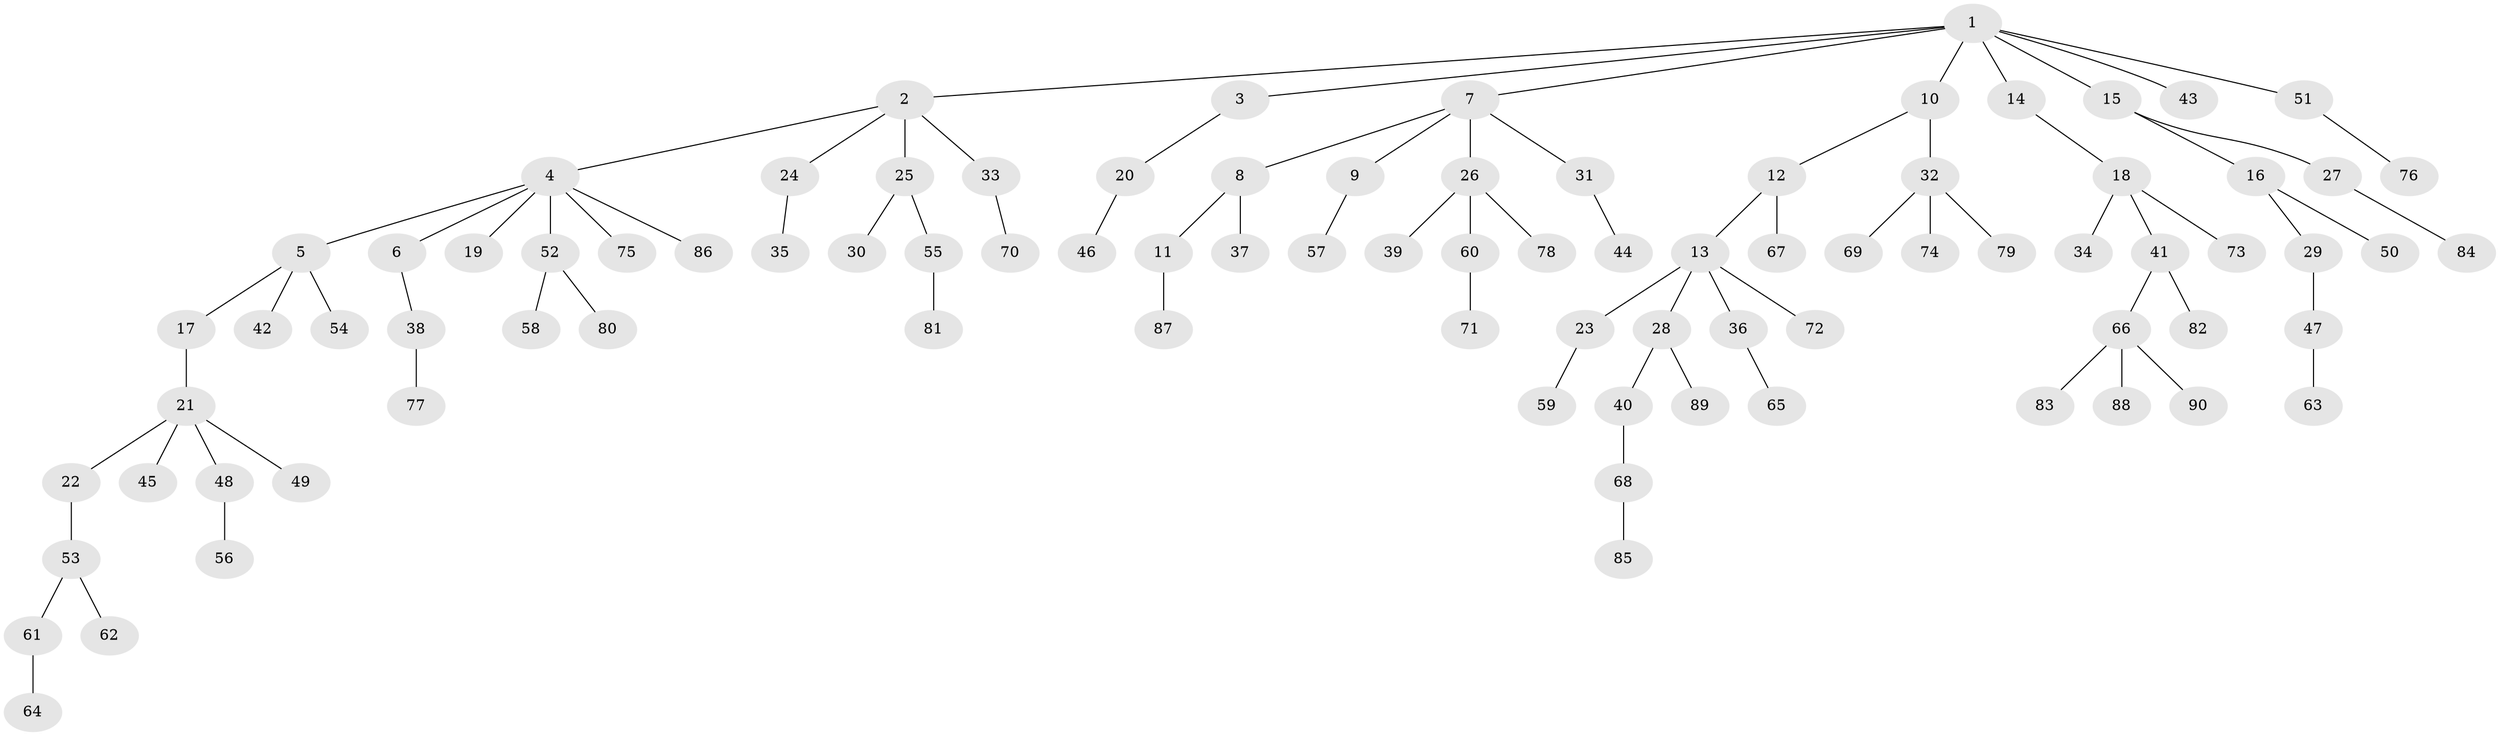 // coarse degree distribution, {9: 0.017241379310344827, 6: 0.034482758620689655, 2: 0.1724137931034483, 4: 0.034482758620689655, 5: 0.05172413793103448, 1: 0.603448275862069, 3: 0.08620689655172414}
// Generated by graph-tools (version 1.1) at 2025/24/03/03/25 07:24:07]
// undirected, 90 vertices, 89 edges
graph export_dot {
graph [start="1"]
  node [color=gray90,style=filled];
  1;
  2;
  3;
  4;
  5;
  6;
  7;
  8;
  9;
  10;
  11;
  12;
  13;
  14;
  15;
  16;
  17;
  18;
  19;
  20;
  21;
  22;
  23;
  24;
  25;
  26;
  27;
  28;
  29;
  30;
  31;
  32;
  33;
  34;
  35;
  36;
  37;
  38;
  39;
  40;
  41;
  42;
  43;
  44;
  45;
  46;
  47;
  48;
  49;
  50;
  51;
  52;
  53;
  54;
  55;
  56;
  57;
  58;
  59;
  60;
  61;
  62;
  63;
  64;
  65;
  66;
  67;
  68;
  69;
  70;
  71;
  72;
  73;
  74;
  75;
  76;
  77;
  78;
  79;
  80;
  81;
  82;
  83;
  84;
  85;
  86;
  87;
  88;
  89;
  90;
  1 -- 2;
  1 -- 3;
  1 -- 7;
  1 -- 10;
  1 -- 14;
  1 -- 15;
  1 -- 43;
  1 -- 51;
  2 -- 4;
  2 -- 24;
  2 -- 25;
  2 -- 33;
  3 -- 20;
  4 -- 5;
  4 -- 6;
  4 -- 19;
  4 -- 52;
  4 -- 75;
  4 -- 86;
  5 -- 17;
  5 -- 42;
  5 -- 54;
  6 -- 38;
  7 -- 8;
  7 -- 9;
  7 -- 26;
  7 -- 31;
  8 -- 11;
  8 -- 37;
  9 -- 57;
  10 -- 12;
  10 -- 32;
  11 -- 87;
  12 -- 13;
  12 -- 67;
  13 -- 23;
  13 -- 28;
  13 -- 36;
  13 -- 72;
  14 -- 18;
  15 -- 16;
  15 -- 27;
  16 -- 29;
  16 -- 50;
  17 -- 21;
  18 -- 34;
  18 -- 41;
  18 -- 73;
  20 -- 46;
  21 -- 22;
  21 -- 45;
  21 -- 48;
  21 -- 49;
  22 -- 53;
  23 -- 59;
  24 -- 35;
  25 -- 30;
  25 -- 55;
  26 -- 39;
  26 -- 60;
  26 -- 78;
  27 -- 84;
  28 -- 40;
  28 -- 89;
  29 -- 47;
  31 -- 44;
  32 -- 69;
  32 -- 74;
  32 -- 79;
  33 -- 70;
  36 -- 65;
  38 -- 77;
  40 -- 68;
  41 -- 66;
  41 -- 82;
  47 -- 63;
  48 -- 56;
  51 -- 76;
  52 -- 58;
  52 -- 80;
  53 -- 61;
  53 -- 62;
  55 -- 81;
  60 -- 71;
  61 -- 64;
  66 -- 83;
  66 -- 88;
  66 -- 90;
  68 -- 85;
}
